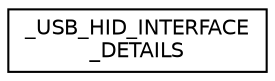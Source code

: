 digraph "Graphical Class Hierarchy"
{
  edge [fontname="Helvetica",fontsize="10",labelfontname="Helvetica",labelfontsize="10"];
  node [fontname="Helvetica",fontsize="10",shape=record];
  rankdir="LR";
  Node1 [label="_USB_HID_INTERFACE\l_DETAILS",height=0.2,width=0.4,color="black", fillcolor="white", style="filled",URL="$struct___u_s_b___h_i_d___i_n_t_e_r_f_a_c_e___d_e_t_a_i_l_s.html"];
}
